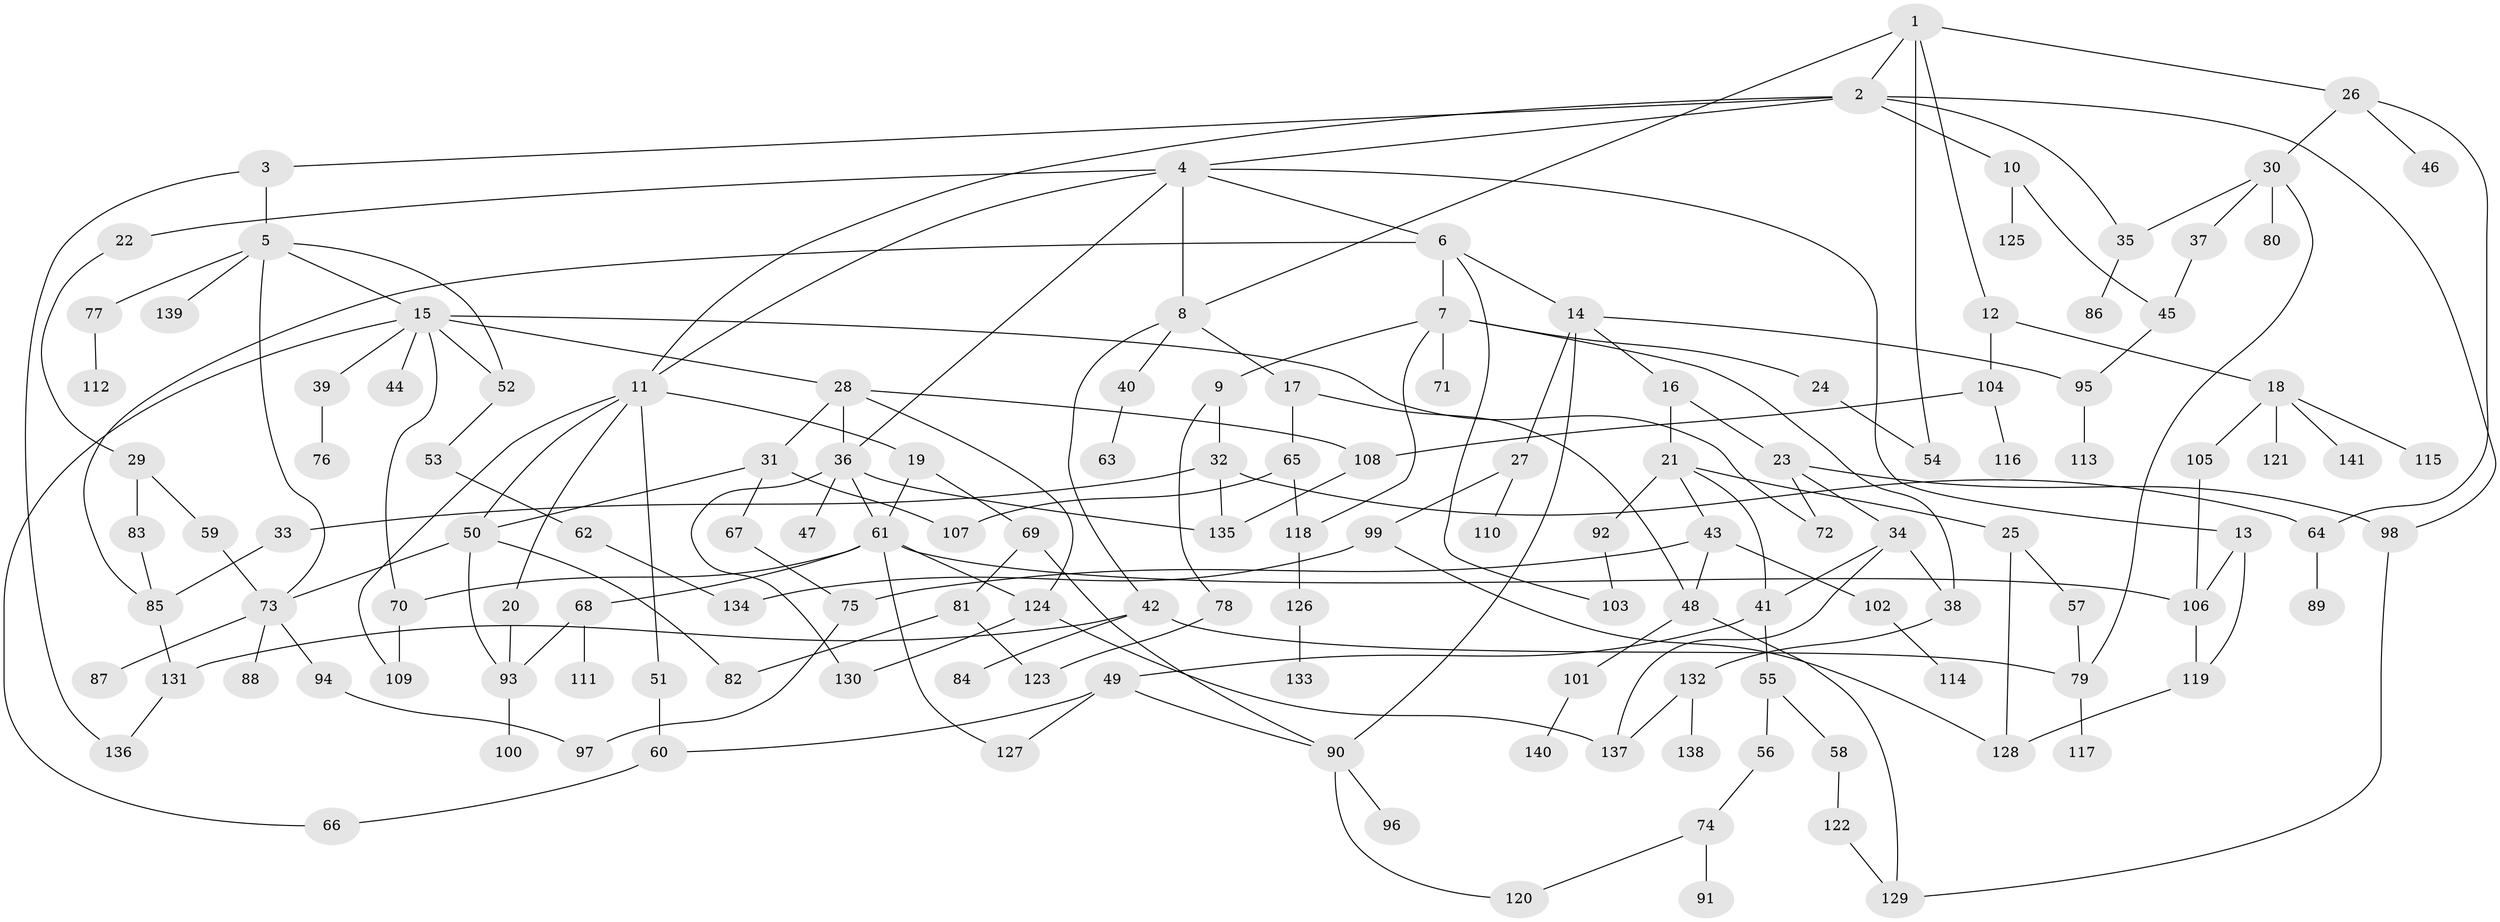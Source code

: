 // Generated by graph-tools (version 1.1) at 2025/49/03/09/25 03:49:19]
// undirected, 141 vertices, 196 edges
graph export_dot {
graph [start="1"]
  node [color=gray90,style=filled];
  1;
  2;
  3;
  4;
  5;
  6;
  7;
  8;
  9;
  10;
  11;
  12;
  13;
  14;
  15;
  16;
  17;
  18;
  19;
  20;
  21;
  22;
  23;
  24;
  25;
  26;
  27;
  28;
  29;
  30;
  31;
  32;
  33;
  34;
  35;
  36;
  37;
  38;
  39;
  40;
  41;
  42;
  43;
  44;
  45;
  46;
  47;
  48;
  49;
  50;
  51;
  52;
  53;
  54;
  55;
  56;
  57;
  58;
  59;
  60;
  61;
  62;
  63;
  64;
  65;
  66;
  67;
  68;
  69;
  70;
  71;
  72;
  73;
  74;
  75;
  76;
  77;
  78;
  79;
  80;
  81;
  82;
  83;
  84;
  85;
  86;
  87;
  88;
  89;
  90;
  91;
  92;
  93;
  94;
  95;
  96;
  97;
  98;
  99;
  100;
  101;
  102;
  103;
  104;
  105;
  106;
  107;
  108;
  109;
  110;
  111;
  112;
  113;
  114;
  115;
  116;
  117;
  118;
  119;
  120;
  121;
  122;
  123;
  124;
  125;
  126;
  127;
  128;
  129;
  130;
  131;
  132;
  133;
  134;
  135;
  136;
  137;
  138;
  139;
  140;
  141;
  1 -- 2;
  1 -- 8;
  1 -- 12;
  1 -- 26;
  1 -- 54;
  2 -- 3;
  2 -- 4;
  2 -- 10;
  2 -- 98;
  2 -- 11;
  2 -- 35;
  3 -- 5;
  3 -- 136;
  4 -- 6;
  4 -- 11;
  4 -- 13;
  4 -- 22;
  4 -- 36;
  4 -- 8;
  5 -- 15;
  5 -- 52;
  5 -- 73;
  5 -- 77;
  5 -- 139;
  6 -- 7;
  6 -- 14;
  6 -- 85;
  6 -- 103;
  7 -- 9;
  7 -- 24;
  7 -- 71;
  7 -- 38;
  7 -- 118;
  8 -- 17;
  8 -- 40;
  8 -- 42;
  9 -- 32;
  9 -- 78;
  10 -- 125;
  10 -- 45;
  11 -- 19;
  11 -- 20;
  11 -- 51;
  11 -- 109;
  11 -- 50;
  12 -- 18;
  12 -- 104;
  13 -- 106;
  13 -- 119;
  14 -- 16;
  14 -- 27;
  14 -- 90;
  14 -- 95;
  15 -- 28;
  15 -- 39;
  15 -- 44;
  15 -- 66;
  15 -- 72;
  15 -- 52;
  15 -- 70;
  16 -- 21;
  16 -- 23;
  17 -- 48;
  17 -- 65;
  18 -- 105;
  18 -- 115;
  18 -- 121;
  18 -- 141;
  19 -- 61;
  19 -- 69;
  20 -- 93;
  21 -- 25;
  21 -- 41;
  21 -- 43;
  21 -- 92;
  22 -- 29;
  23 -- 34;
  23 -- 98;
  23 -- 72;
  24 -- 54;
  25 -- 57;
  25 -- 128;
  26 -- 30;
  26 -- 46;
  26 -- 64;
  27 -- 99;
  27 -- 110;
  28 -- 31;
  28 -- 108;
  28 -- 124;
  28 -- 36;
  29 -- 59;
  29 -- 83;
  30 -- 35;
  30 -- 37;
  30 -- 79;
  30 -- 80;
  31 -- 50;
  31 -- 67;
  31 -- 107;
  32 -- 33;
  32 -- 64;
  32 -- 135;
  33 -- 85;
  34 -- 38;
  34 -- 41;
  34 -- 137;
  35 -- 86;
  36 -- 47;
  36 -- 130;
  36 -- 61;
  36 -- 135;
  37 -- 45;
  38 -- 132;
  39 -- 76;
  40 -- 63;
  41 -- 49;
  41 -- 55;
  42 -- 84;
  42 -- 131;
  42 -- 79;
  43 -- 75;
  43 -- 102;
  43 -- 48;
  45 -- 95;
  48 -- 101;
  48 -- 129;
  49 -- 60;
  49 -- 127;
  49 -- 90;
  50 -- 82;
  50 -- 73;
  50 -- 93;
  51 -- 60;
  52 -- 53;
  53 -- 62;
  55 -- 56;
  55 -- 58;
  56 -- 74;
  57 -- 79;
  58 -- 122;
  59 -- 73;
  60 -- 66;
  61 -- 68;
  61 -- 70;
  61 -- 127;
  61 -- 106;
  61 -- 124;
  62 -- 134;
  64 -- 89;
  65 -- 118;
  65 -- 107;
  67 -- 75;
  68 -- 93;
  68 -- 111;
  69 -- 81;
  69 -- 90;
  70 -- 109;
  73 -- 87;
  73 -- 88;
  73 -- 94;
  74 -- 91;
  74 -- 120;
  75 -- 97;
  77 -- 112;
  78 -- 123;
  79 -- 117;
  81 -- 123;
  81 -- 82;
  83 -- 85;
  85 -- 131;
  90 -- 96;
  90 -- 120;
  92 -- 103;
  93 -- 100;
  94 -- 97;
  95 -- 113;
  98 -- 129;
  99 -- 128;
  99 -- 134;
  101 -- 140;
  102 -- 114;
  104 -- 116;
  104 -- 108;
  105 -- 106;
  106 -- 119;
  108 -- 135;
  118 -- 126;
  119 -- 128;
  122 -- 129;
  124 -- 130;
  124 -- 137;
  126 -- 133;
  131 -- 136;
  132 -- 137;
  132 -- 138;
}

